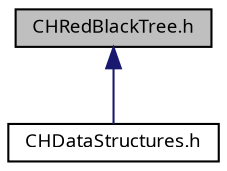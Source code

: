 digraph "CHRedBlackTree.h"
{
  bgcolor="transparent";
  edge [fontname="LucidaGrande",fontsize="9",labelfontname="LucidaGrande",labelfontsize="9"];
  node [fontname="LucidaGrande",fontsize="9",shape=record];
  Node1 [label="CHRedBlackTree.h",height=0.2,width=0.4,color="black", fillcolor="grey75", style="filled" fontcolor="black"];
  Node1 -> Node2 [dir="back",color="midnightblue",fontsize="9",style="solid",fontname="LucidaGrande"];
  Node2 [label="CHDataStructures.h",height=0.2,width=0.4,color="black",URL="$_c_h_data_structures_8h.html",tooltip="An umbrella header which imports all the public header files for the framework."];
}
